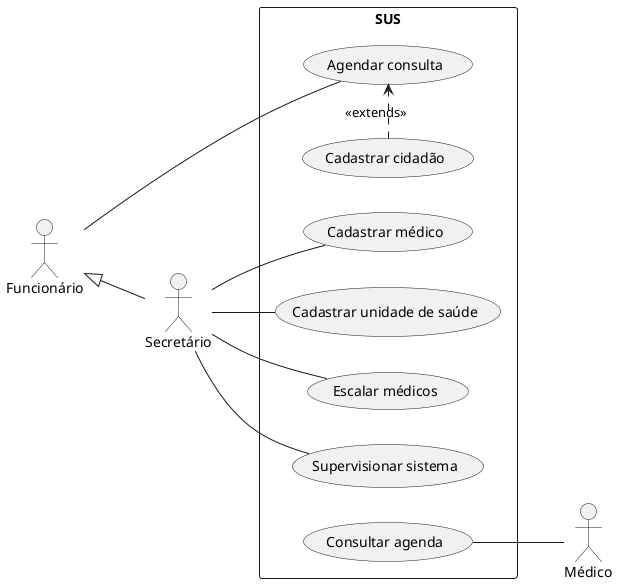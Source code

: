 @startuml

left to right direction

skinparam packageStyle rectangle

actor Secretário
actor Funcionário
actor Médico

Funcionário <|-- Secretário

rectangle SUS {
  Secretário -- (Cadastrar médico)
  Secretário -- (Cadastrar unidade de saúde)
  Secretário -- (Escalar médicos)
  Secretário -- (Supervisionar sistema)
  (Consultar agenda) -- Médico
  Funcionário -- (Agendar consulta)
  (Cadastrar cidadão) .> (Agendar consulta) : <<extends>>
}

@enduml

